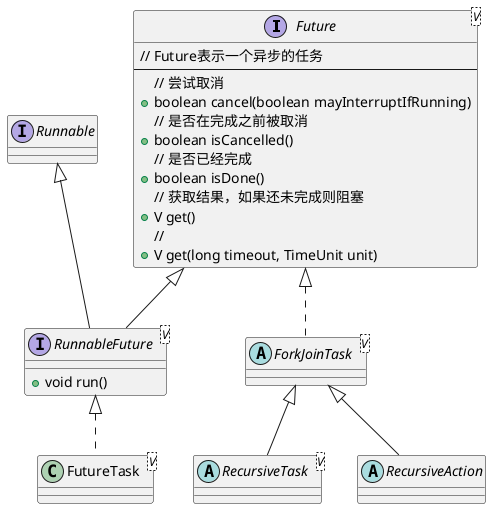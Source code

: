 @startuml
interface Future<V>{
    // Future表示一个异步的任务
    ---
    // 尝试取消
    +boolean cancel(boolean mayInterruptIfRunning)
    // 是否在完成之前被取消
    +boolean isCancelled()
    // 是否已经完成
    +boolean isDone()
    // 获取结果，如果还未完成则阻塞
    +V get()
    //
    +V get(long timeout, TimeUnit unit)
}

interface RunnableFuture<V> extends Runnable, Future{
    +void run()
}

class FutureTask<V> implements RunnableFuture{
}

abstract class ForkJoinTask<V> implements Future{

}

abstract class RecursiveTask<V> extends ForkJoinTask{
}

abstract class RecursiveAction extends ForkJoinTask{
}
@enduml